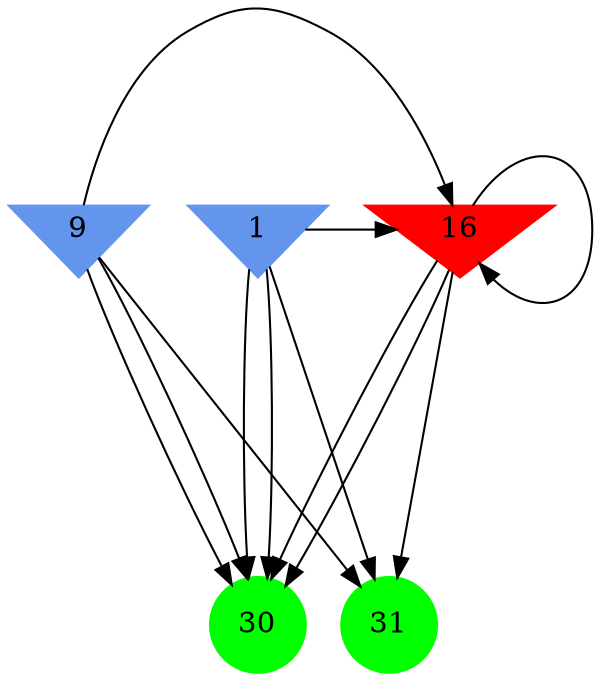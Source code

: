 digraph brain {
	ranksep=2.0;
	1 [shape=invtriangle,style=filled,color=cornflowerblue];
	9 [shape=invtriangle,style=filled,color=cornflowerblue];
	16 [shape=invtriangle,style=filled,color=red];
	30 [shape=circle,style=filled,color=green];
	31 [shape=circle,style=filled,color=green];
	16	->	30;
	16	->	30;
	16	->	31;
	16	->	16;
	1	->	30;
	1	->	30;
	1	->	31;
	1	->	16;
	9	->	30;
	9	->	30;
	9	->	31;
	9	->	16;
	{ rank=same; 1; 9; 16; }
	{ rank=same; }
	{ rank=same; 30; 31; }
}
